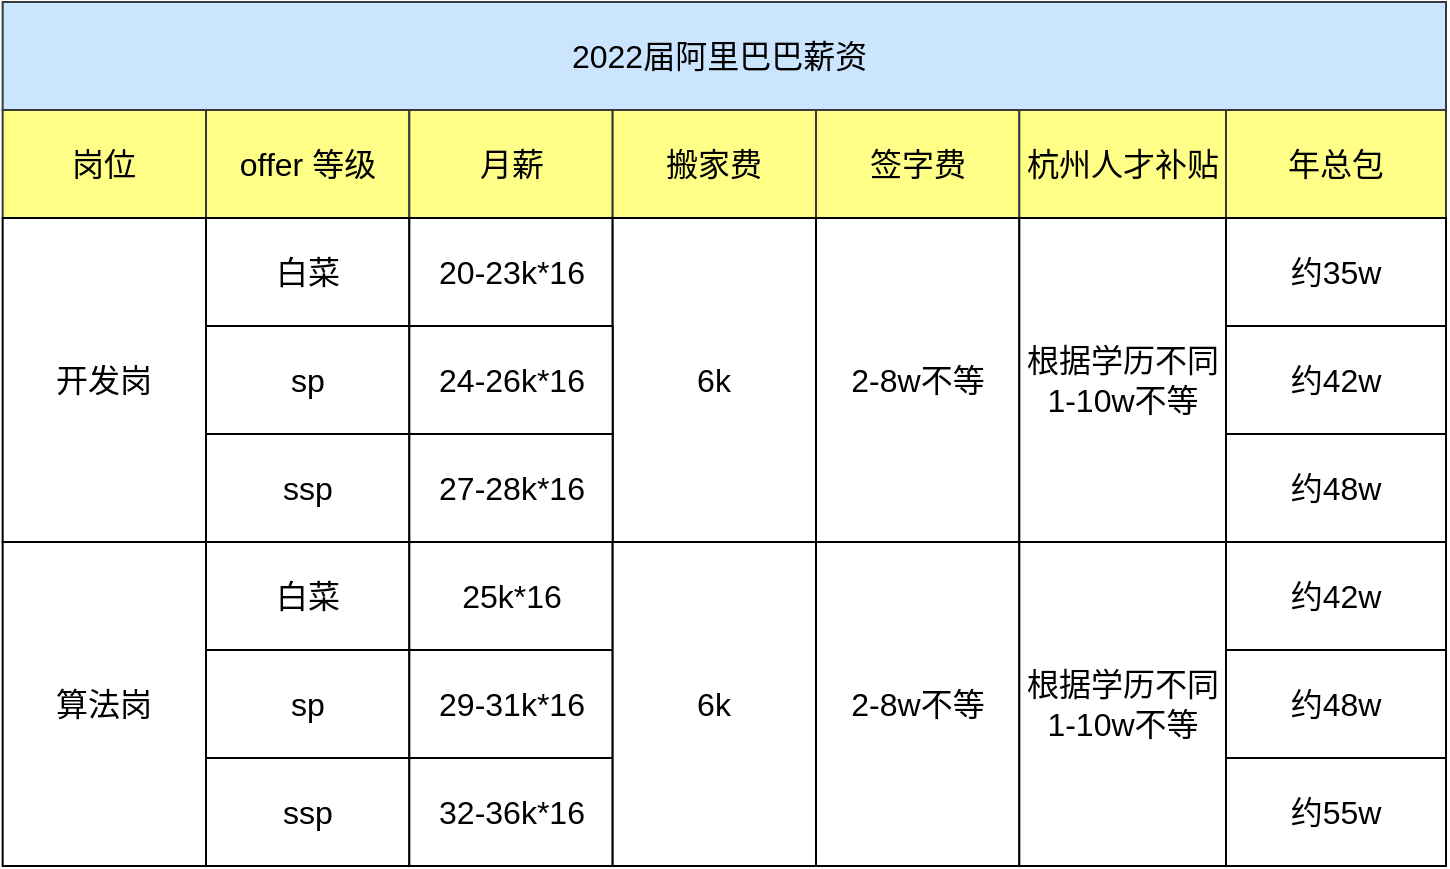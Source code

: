 <mxfile version="15.8.3" type="github">
  <diagram id="U8PvrhQ2DvQVXKxI1cUy" name="Page-1">
    <mxGraphModel dx="1773" dy="558" grid="1" gridSize="10" guides="1" tooltips="1" connect="1" arrows="1" fold="1" page="1" pageScale="1" pageWidth="827" pageHeight="1169" math="0" shadow="0">
      <root>
        <mxCell id="0" />
        <mxCell id="1" parent="0" />
        <mxCell id="gesGecQFHgt2dBdHBwdp-2" value="2022届阿里巴巴薪资&amp;nbsp;" style="rounded=0;whiteSpace=wrap;html=1;fontSize=16;fillColor=#cce5ff;strokeColor=#36393d;" parent="1" vertex="1">
          <mxGeometry x="-21.67" y="160" width="721.67" height="54" as="geometry" />
        </mxCell>
        <mxCell id="gesGecQFHgt2dBdHBwdp-3" value="offer 等级" style="rounded=0;whiteSpace=wrap;html=1;fontSize=16;fillColor=#ffff88;strokeColor=#36393d;" parent="1" vertex="1">
          <mxGeometry x="80" y="214" width="101.667" height="54" as="geometry" />
        </mxCell>
        <mxCell id="gesGecQFHgt2dBdHBwdp-4" value="月薪" style="rounded=0;whiteSpace=wrap;html=1;fontSize=16;fillColor=#ffff88;strokeColor=#36393d;" parent="1" vertex="1">
          <mxGeometry x="181.667" y="214" width="101.667" height="54" as="geometry" />
        </mxCell>
        <mxCell id="gesGecQFHgt2dBdHBwdp-5" value="搬家费" style="rounded=0;whiteSpace=wrap;html=1;fontSize=16;fillColor=#ffff88;strokeColor=#36393d;" parent="1" vertex="1">
          <mxGeometry x="283.333" y="214" width="101.667" height="54" as="geometry" />
        </mxCell>
        <mxCell id="gesGecQFHgt2dBdHBwdp-6" value="签字费" style="rounded=0;whiteSpace=wrap;html=1;fontSize=16;fillColor=#ffff88;strokeColor=#36393d;" parent="1" vertex="1">
          <mxGeometry x="385" y="214" width="101.667" height="54" as="geometry" />
        </mxCell>
        <mxCell id="gesGecQFHgt2dBdHBwdp-9" value="白菜" style="rounded=0;whiteSpace=wrap;html=1;fontSize=16;" parent="1" vertex="1">
          <mxGeometry x="80" y="268" width="101.667" height="54" as="geometry" />
        </mxCell>
        <mxCell id="gesGecQFHgt2dBdHBwdp-10" value="20-23k*16" style="rounded=0;whiteSpace=wrap;html=1;fontSize=16;" parent="1" vertex="1">
          <mxGeometry x="181.667" y="268" width="101.667" height="54" as="geometry" />
        </mxCell>
        <mxCell id="gesGecQFHgt2dBdHBwdp-11" value="6k" style="rounded=0;whiteSpace=wrap;html=1;fontSize=16;" parent="1" vertex="1">
          <mxGeometry x="283.333" y="268" width="101.667" height="162" as="geometry" />
        </mxCell>
        <mxCell id="gesGecQFHgt2dBdHBwdp-12" value="2-8w不等" style="rounded=0;whiteSpace=wrap;html=1;fontSize=16;" parent="1" vertex="1">
          <mxGeometry x="385" y="268" width="101.667" height="162" as="geometry" />
        </mxCell>
        <mxCell id="gesGecQFHgt2dBdHBwdp-15" value="sp" style="rounded=0;whiteSpace=wrap;html=1;fontSize=16;" parent="1" vertex="1">
          <mxGeometry x="80" y="322" width="101.667" height="54" as="geometry" />
        </mxCell>
        <mxCell id="gesGecQFHgt2dBdHBwdp-16" value="24-26k*16" style="rounded=0;whiteSpace=wrap;html=1;fontSize=16;" parent="1" vertex="1">
          <mxGeometry x="181.667" y="322" width="101.667" height="54" as="geometry" />
        </mxCell>
        <mxCell id="gesGecQFHgt2dBdHBwdp-17" value="ssp" style="rounded=0;whiteSpace=wrap;html=1;fontSize=16;" parent="1" vertex="1">
          <mxGeometry x="80" y="376" width="101.667" height="54" as="geometry" />
        </mxCell>
        <mxCell id="gesGecQFHgt2dBdHBwdp-18" value="27-28k*16" style="rounded=0;whiteSpace=wrap;html=1;fontSize=16;" parent="1" vertex="1">
          <mxGeometry x="181.667" y="376" width="101.667" height="54" as="geometry" />
        </mxCell>
        <mxCell id="gesGecQFHgt2dBdHBwdp-23" value="岗位" style="rounded=0;whiteSpace=wrap;html=1;fontSize=16;fillColor=#ffff88;strokeColor=#36393d;" parent="1" vertex="1">
          <mxGeometry x="-21.67" y="214" width="101.667" height="54" as="geometry" />
        </mxCell>
        <mxCell id="gesGecQFHgt2dBdHBwdp-24" value="开发岗" style="rounded=0;whiteSpace=wrap;html=1;fontSize=16;" parent="1" vertex="1">
          <mxGeometry x="-21.67" y="268" width="101.67" height="162" as="geometry" />
        </mxCell>
        <mxCell id="gesGecQFHgt2dBdHBwdp-26" value="白菜" style="rounded=0;whiteSpace=wrap;html=1;fontSize=16;" parent="1" vertex="1">
          <mxGeometry x="80" y="430" width="101.667" height="54" as="geometry" />
        </mxCell>
        <mxCell id="gesGecQFHgt2dBdHBwdp-27" value="sp" style="rounded=0;whiteSpace=wrap;html=1;fontSize=16;" parent="1" vertex="1">
          <mxGeometry x="80" y="484" width="101.667" height="54" as="geometry" />
        </mxCell>
        <mxCell id="gesGecQFHgt2dBdHBwdp-28" value="ssp" style="rounded=0;whiteSpace=wrap;html=1;fontSize=16;" parent="1" vertex="1">
          <mxGeometry x="80" y="538" width="101.667" height="54" as="geometry" />
        </mxCell>
        <mxCell id="gesGecQFHgt2dBdHBwdp-29" value="25k*16" style="rounded=0;whiteSpace=wrap;html=1;fontSize=16;" parent="1" vertex="1">
          <mxGeometry x="181.667" y="430" width="101.667" height="54" as="geometry" />
        </mxCell>
        <mxCell id="gesGecQFHgt2dBdHBwdp-30" value="29-31k*16" style="rounded=0;whiteSpace=wrap;html=1;fontSize=16;" parent="1" vertex="1">
          <mxGeometry x="181.667" y="484" width="101.667" height="54" as="geometry" />
        </mxCell>
        <mxCell id="gesGecQFHgt2dBdHBwdp-31" value="32-36k*16" style="rounded=0;whiteSpace=wrap;html=1;fontSize=16;" parent="1" vertex="1">
          <mxGeometry x="181.667" y="538" width="101.667" height="54" as="geometry" />
        </mxCell>
        <mxCell id="gesGecQFHgt2dBdHBwdp-32" value="6k" style="rounded=0;whiteSpace=wrap;html=1;fontSize=16;" parent="1" vertex="1">
          <mxGeometry x="283.333" y="430" width="101.667" height="162" as="geometry" />
        </mxCell>
        <mxCell id="gesGecQFHgt2dBdHBwdp-34" value="杭州人才补贴" style="rounded=0;whiteSpace=wrap;html=1;fontSize=16;fillColor=#ffff88;strokeColor=#36393d;" parent="1" vertex="1">
          <mxGeometry x="486.67" y="214" width="103.33" height="54" as="geometry" />
        </mxCell>
        <mxCell id="gesGecQFHgt2dBdHBwdp-35" value="根据学历不同 1-10w不等" style="rounded=0;whiteSpace=wrap;html=1;fontSize=16;" parent="1" vertex="1">
          <mxGeometry x="486.67" y="268" width="103.33" height="162" as="geometry" />
        </mxCell>
        <mxCell id="gesGecQFHgt2dBdHBwdp-38" value="2-8w不等" style="rounded=0;whiteSpace=wrap;html=1;fontSize=16;" parent="1" vertex="1">
          <mxGeometry x="385" y="430" width="101.667" height="162" as="geometry" />
        </mxCell>
        <mxCell id="gesGecQFHgt2dBdHBwdp-39" value="根据学历不同 1-10w不等" style="rounded=0;whiteSpace=wrap;html=1;fontSize=16;" parent="1" vertex="1">
          <mxGeometry x="486.67" y="430" width="103.33" height="162" as="geometry" />
        </mxCell>
        <mxCell id="gesGecQFHgt2dBdHBwdp-40" value="算法岗" style="rounded=0;whiteSpace=wrap;html=1;fontSize=16;" parent="1" vertex="1">
          <mxGeometry x="-21.67" y="430" width="101.67" height="162" as="geometry" />
        </mxCell>
        <mxCell id="cN9TOi9PYXAeOUxU-5TJ-1" value="年总包" style="rounded=0;whiteSpace=wrap;html=1;fontSize=16;fillColor=#ffff88;strokeColor=#36393d;" vertex="1" parent="1">
          <mxGeometry x="590" y="214" width="110" height="54" as="geometry" />
        </mxCell>
        <mxCell id="cN9TOi9PYXAeOUxU-5TJ-2" value="约35w" style="rounded=0;whiteSpace=wrap;html=1;fontSize=16;" vertex="1" parent="1">
          <mxGeometry x="590" y="268" width="110" height="54" as="geometry" />
        </mxCell>
        <mxCell id="cN9TOi9PYXAeOUxU-5TJ-3" value="约42w" style="rounded=0;whiteSpace=wrap;html=1;fontSize=16;" vertex="1" parent="1">
          <mxGeometry x="590" y="322" width="110" height="54" as="geometry" />
        </mxCell>
        <mxCell id="cN9TOi9PYXAeOUxU-5TJ-4" value="约48w" style="rounded=0;whiteSpace=wrap;html=1;fontSize=16;" vertex="1" parent="1">
          <mxGeometry x="590" y="376" width="110" height="54" as="geometry" />
        </mxCell>
        <mxCell id="cN9TOi9PYXAeOUxU-5TJ-5" value="约42w" style="rounded=0;whiteSpace=wrap;html=1;fontSize=16;" vertex="1" parent="1">
          <mxGeometry x="590" y="430" width="110" height="54" as="geometry" />
        </mxCell>
        <mxCell id="cN9TOi9PYXAeOUxU-5TJ-6" value="约48w" style="rounded=0;whiteSpace=wrap;html=1;fontSize=16;" vertex="1" parent="1">
          <mxGeometry x="590" y="484" width="110" height="54" as="geometry" />
        </mxCell>
        <mxCell id="cN9TOi9PYXAeOUxU-5TJ-7" value="约55w" style="rounded=0;whiteSpace=wrap;html=1;fontSize=16;" vertex="1" parent="1">
          <mxGeometry x="590" y="538" width="110" height="54" as="geometry" />
        </mxCell>
      </root>
    </mxGraphModel>
  </diagram>
</mxfile>
